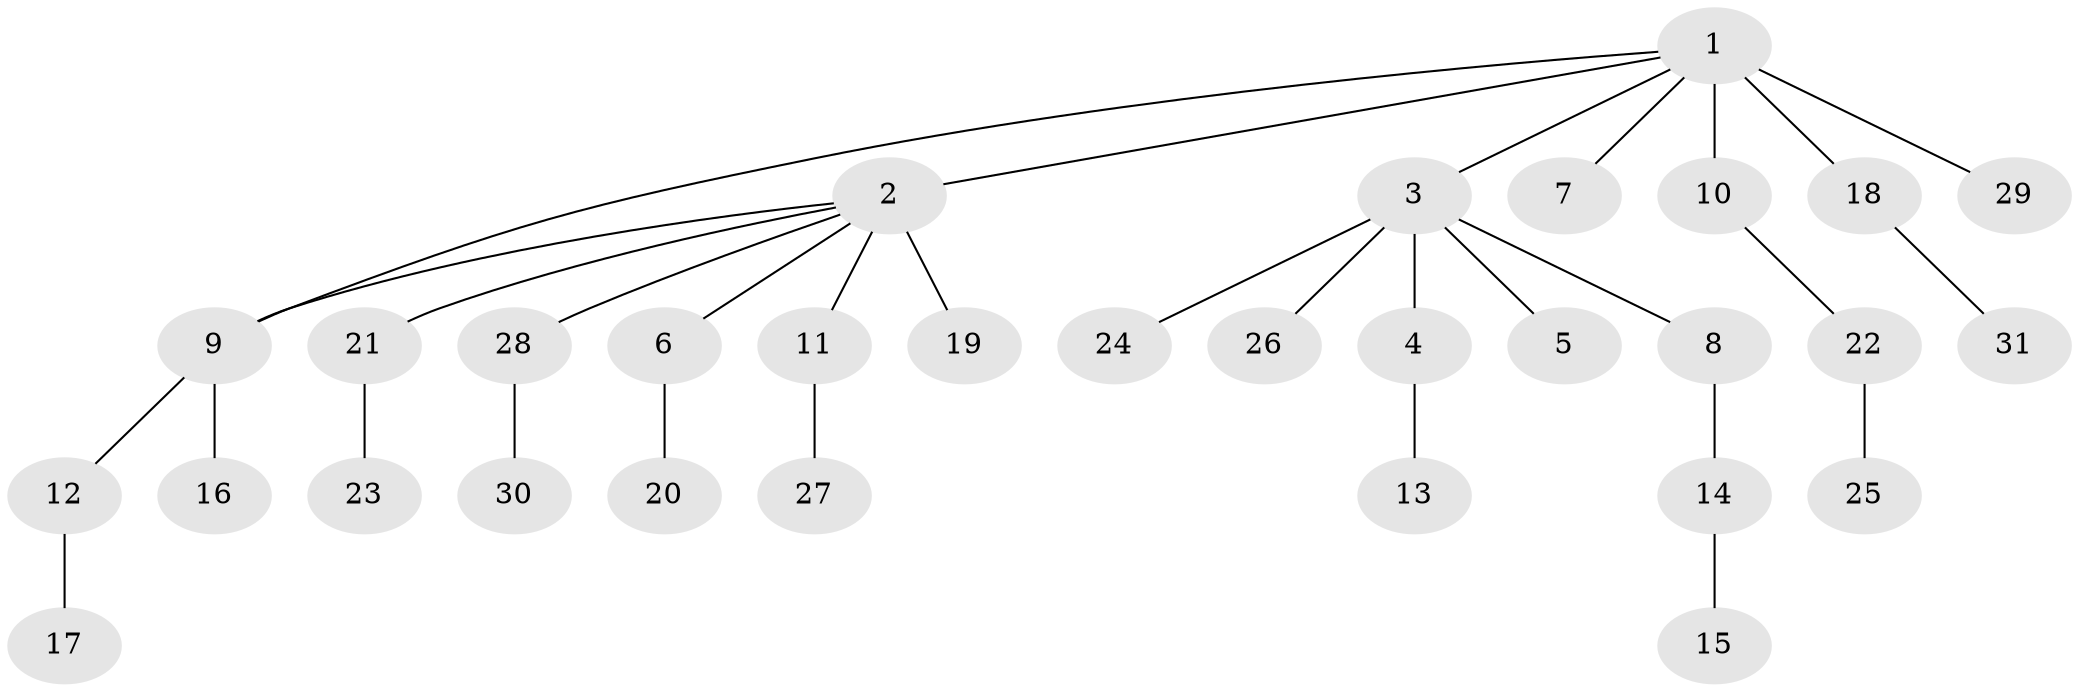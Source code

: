 // original degree distribution, {10: 0.016129032258064516, 12: 0.016129032258064516, 7: 0.016129032258064516, 4: 0.03225806451612903, 1: 0.6612903225806451, 3: 0.14516129032258066, 2: 0.08064516129032258, 5: 0.016129032258064516, 6: 0.016129032258064516}
// Generated by graph-tools (version 1.1) at 2025/35/03/09/25 02:35:18]
// undirected, 31 vertices, 31 edges
graph export_dot {
graph [start="1"]
  node [color=gray90,style=filled];
  1;
  2;
  3;
  4;
  5;
  6;
  7;
  8;
  9;
  10;
  11;
  12;
  13;
  14;
  15;
  16;
  17;
  18;
  19;
  20;
  21;
  22;
  23;
  24;
  25;
  26;
  27;
  28;
  29;
  30;
  31;
  1 -- 2 [weight=1.0];
  1 -- 3 [weight=1.0];
  1 -- 7 [weight=1.0];
  1 -- 9 [weight=1.0];
  1 -- 10 [weight=1.0];
  1 -- 18 [weight=1.0];
  1 -- 29 [weight=3.0];
  2 -- 6 [weight=1.0];
  2 -- 9 [weight=1.0];
  2 -- 11 [weight=1.0];
  2 -- 19 [weight=4.0];
  2 -- 21 [weight=1.0];
  2 -- 28 [weight=1.0];
  3 -- 4 [weight=1.0];
  3 -- 5 [weight=1.0];
  3 -- 8 [weight=1.0];
  3 -- 24 [weight=1.0];
  3 -- 26 [weight=1.0];
  4 -- 13 [weight=2.0];
  6 -- 20 [weight=1.0];
  8 -- 14 [weight=1.0];
  9 -- 12 [weight=1.0];
  9 -- 16 [weight=2.0];
  10 -- 22 [weight=1.0];
  11 -- 27 [weight=2.0];
  12 -- 17 [weight=1.0];
  14 -- 15 [weight=1.0];
  18 -- 31 [weight=1.0];
  21 -- 23 [weight=2.0];
  22 -- 25 [weight=4.0];
  28 -- 30 [weight=1.0];
}

